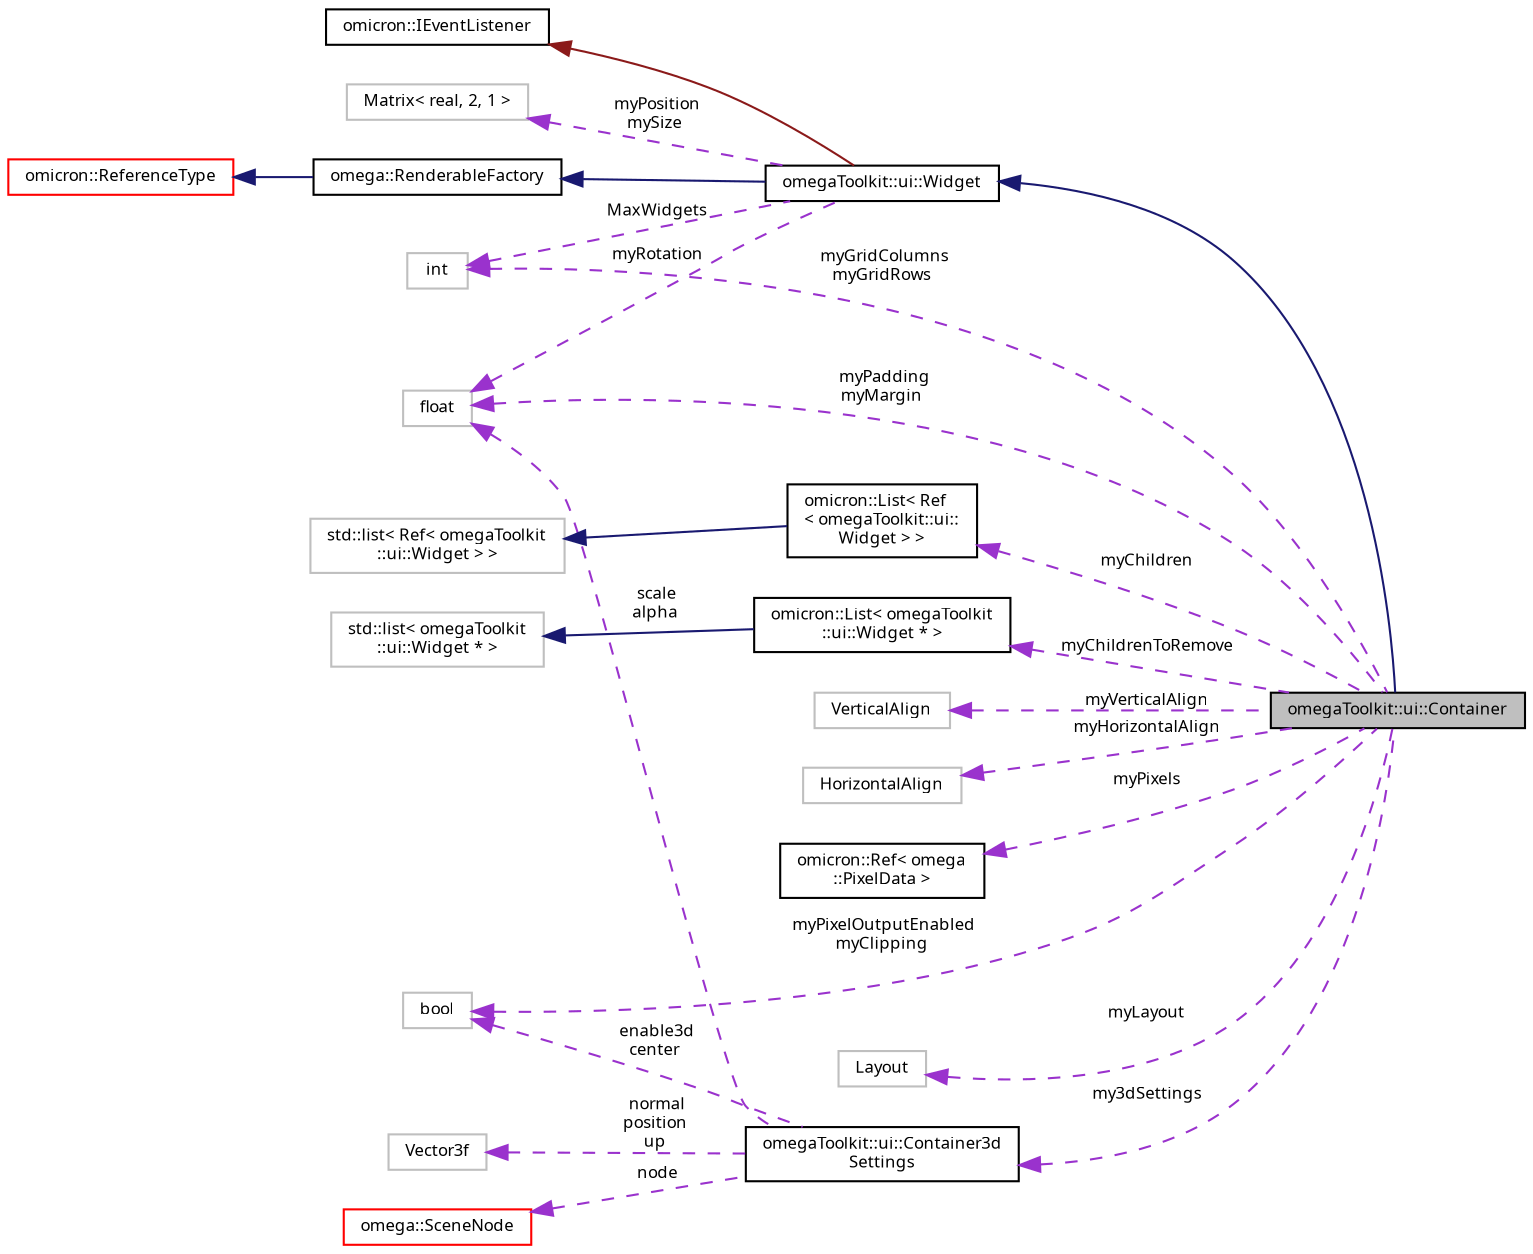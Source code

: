 digraph "omegaToolkit::ui::Container"
{
  bgcolor="transparent";
  edge [fontname="FreeSans.ttf",fontsize="8",labelfontname="FreeSans.ttf",labelfontsize="8"];
  node [fontname="FreeSans.ttf",fontsize="8",shape=record];
  rankdir="LR";
  Node1 [label="omegaToolkit::ui::Container",height=0.2,width=0.4,color="black", fillcolor="grey75", style="filled", fontcolor="black"];
  Node2 -> Node1 [dir="back",color="midnightblue",fontsize="8",style="solid",fontname="FreeSans.ttf"];
  Node2 [label="omegaToolkit::ui::Widget",height=0.2,width=0.4,color="black",URL="$classomega_toolkit_1_1ui_1_1_widget.html"];
  Node3 -> Node2 [dir="back",color="midnightblue",fontsize="8",style="solid",fontname="FreeSans.ttf"];
  Node3 [label="omega::RenderableFactory",height=0.2,width=0.4,color="black",URL="$classomega_1_1_renderable_factory.html",tooltip="Base class for objects that can create renderables. "];
  Node4 -> Node3 [dir="back",color="midnightblue",fontsize="8",style="solid",fontname="FreeSans.ttf"];
  Node4 [label="omicron::ReferenceType",height=0.2,width=0.4,color="red",URL="$classomicron_1_1_reference_type.html",tooltip="Implements a base class for reference-counted types. "];
  Node5 -> Node2 [dir="back",color="firebrick4",fontsize="8",style="solid",fontname="FreeSans.ttf"];
  Node5 [label="omicron::IEventListener",height=0.2,width=0.4,color="black",URL="$classomicron_1_1_i_event_listener.html",tooltip="The IEventListener interface is implemented by objects that can receive and process events..."];
  Node6 -> Node2 [dir="back",color="darkorchid3",fontsize="8",style="dashed",label=" myRotation" ,fontname="FreeSans.ttf"];
  Node6 [label="float",height=0.2,width=0.4,color="grey75"];
  Node7 -> Node2 [dir="back",color="darkorchid3",fontsize="8",style="dashed",label=" myPosition\nmySize" ,fontname="FreeSans.ttf"];
  Node7 [label="Matrix\< real, 2, 1 \>",height=0.2,width=0.4,color="grey75"];
  Node8 -> Node2 [dir="back",color="darkorchid3",fontsize="8",style="dashed",label=" MaxWidgets" ,fontname="FreeSans.ttf"];
  Node8 [label="int",height=0.2,width=0.4,color="grey75"];
  Node9 -> Node1 [dir="back",color="darkorchid3",fontsize="8",style="dashed",label=" myChildren" ,fontname="FreeSans.ttf"];
  Node9 [label="omicron::List\< Ref\l\< omegaToolkit::ui::\lWidget \> \>",height=0.2,width=0.4,color="black",URL="$classomicron_1_1_list.html"];
  Node10 -> Node9 [dir="back",color="midnightblue",fontsize="8",style="solid",fontname="FreeSans.ttf"];
  Node10 [label="std::list\< Ref\< omegaToolkit\l::ui::Widget \> \>",height=0.2,width=0.4,color="grey75",tooltip="STL class. "];
  Node11 -> Node1 [dir="back",color="darkorchid3",fontsize="8",style="dashed",label=" myChildrenToRemove" ,fontname="FreeSans.ttf"];
  Node11 [label="omicron::List\< omegaToolkit\l::ui::Widget * \>",height=0.2,width=0.4,color="black",URL="$classomicron_1_1_list.html"];
  Node12 -> Node11 [dir="back",color="midnightblue",fontsize="8",style="solid",fontname="FreeSans.ttf"];
  Node12 [label="std::list\< omegaToolkit\l::ui::Widget * \>",height=0.2,width=0.4,color="grey75",tooltip="STL class. "];
  Node13 -> Node1 [dir="back",color="darkorchid3",fontsize="8",style="dashed",label=" myVerticalAlign" ,fontname="FreeSans.ttf"];
  Node13 [label="VerticalAlign",height=0.2,width=0.4,color="grey75"];
  Node14 -> Node1 [dir="back",color="darkorchid3",fontsize="8",style="dashed",label=" myHorizontalAlign" ,fontname="FreeSans.ttf"];
  Node14 [label="HorizontalAlign",height=0.2,width=0.4,color="grey75"];
  Node6 -> Node1 [dir="back",color="darkorchid3",fontsize="8",style="dashed",label=" myPadding\nmyMargin" ,fontname="FreeSans.ttf"];
  Node15 -> Node1 [dir="back",color="darkorchid3",fontsize="8",style="dashed",label=" myPixels" ,fontname="FreeSans.ttf"];
  Node15 [label="omicron::Ref\< omega\l::PixelData \>",height=0.2,width=0.4,color="black",URL="$classomicron_1_1_ref.html"];
  Node8 -> Node1 [dir="back",color="darkorchid3",fontsize="8",style="dashed",label=" myGridColumns\nmyGridRows" ,fontname="FreeSans.ttf"];
  Node16 -> Node1 [dir="back",color="darkorchid3",fontsize="8",style="dashed",label=" myPixelOutputEnabled\nmyClipping" ,fontname="FreeSans.ttf"];
  Node16 [label="bool",height=0.2,width=0.4,color="grey75"];
  Node17 -> Node1 [dir="back",color="darkorchid3",fontsize="8",style="dashed",label=" myLayout" ,fontname="FreeSans.ttf"];
  Node17 [label="Layout",height=0.2,width=0.4,color="grey75"];
  Node18 -> Node1 [dir="back",color="darkorchid3",fontsize="8",style="dashed",label=" my3dSettings" ,fontname="FreeSans.ttf"];
  Node18 [label="omegaToolkit::ui::Container3d\lSettings",height=0.2,width=0.4,color="black",URL="$structomega_toolkit_1_1ui_1_1_container3d_settings.html"];
  Node6 -> Node18 [dir="back",color="darkorchid3",fontsize="8",style="dashed",label=" scale\nalpha" ,fontname="FreeSans.ttf"];
  Node19 -> Node18 [dir="back",color="darkorchid3",fontsize="8",style="dashed",label=" normal\nposition\nup" ,fontname="FreeSans.ttf"];
  Node19 [label="Vector3f",height=0.2,width=0.4,color="grey75"];
  Node20 -> Node18 [dir="back",color="darkorchid3",fontsize="8",style="dashed",label=" node" ,fontname="FreeSans.ttf"];
  Node20 [label="omega::SceneNode",height=0.2,width=0.4,color="red",URL="$classomega_1_1_scene_node.html",tooltip="Represents a node in the omegalib scene graph. "];
  Node16 -> Node18 [dir="back",color="darkorchid3",fontsize="8",style="dashed",label=" enable3d\ncenter" ,fontname="FreeSans.ttf"];
}
